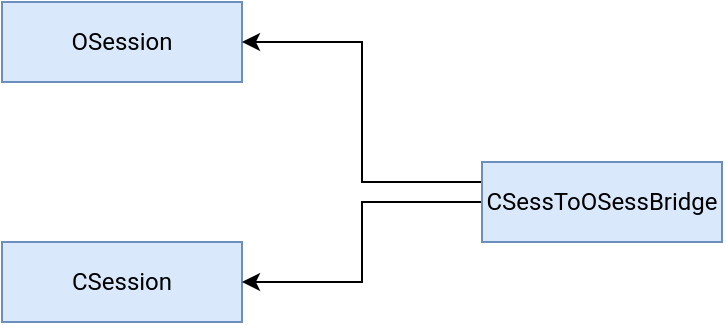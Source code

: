 <mxfile version="15.4.0" type="device"><diagram id="fsbvL60QpfTfcQN542h6" name="Page-1"><mxGraphModel dx="749" dy="556" grid="1" gridSize="10" guides="1" tooltips="1" connect="1" arrows="1" fold="1" page="1" pageScale="1" pageWidth="850" pageHeight="1100" math="0" shadow="0"><root><mxCell id="0"/><mxCell id="1" parent="0"/><mxCell id="WdEQnViUHSeQ3GMivTfN-8" value="OSession" style="rounded=0;whiteSpace=wrap;html=1;fillColor=#dae8fc;strokeColor=#6c8ebf;fontFamily=roboto;" vertex="1" parent="1"><mxGeometry x="320" y="160" width="120" height="40" as="geometry"/></mxCell><mxCell id="WdEQnViUHSeQ3GMivTfN-12" value="CSession" style="rounded=0;whiteSpace=wrap;html=1;fillColor=#dae8fc;strokeColor=#6c8ebf;fontFamily=roboto;" vertex="1" parent="1"><mxGeometry x="320" y="280" width="120" height="40" as="geometry"/></mxCell><mxCell id="WdEQnViUHSeQ3GMivTfN-14" style="edgeStyle=orthogonalEdgeStyle;rounded=0;orthogonalLoop=1;jettySize=auto;html=1;exitX=0;exitY=0.25;exitDx=0;exitDy=0;entryX=1;entryY=0.5;entryDx=0;entryDy=0;fontFamily=roboto;fontColor=default;" edge="1" parent="1" source="WdEQnViUHSeQ3GMivTfN-13" target="WdEQnViUHSeQ3GMivTfN-8"><mxGeometry relative="1" as="geometry"/></mxCell><mxCell id="WdEQnViUHSeQ3GMivTfN-15" style="edgeStyle=orthogonalEdgeStyle;rounded=0;orthogonalLoop=1;jettySize=auto;html=1;exitX=0;exitY=0.5;exitDx=0;exitDy=0;entryX=1;entryY=0.5;entryDx=0;entryDy=0;fontFamily=roboto;fontColor=default;" edge="1" parent="1" source="WdEQnViUHSeQ3GMivTfN-13" target="WdEQnViUHSeQ3GMivTfN-12"><mxGeometry relative="1" as="geometry"/></mxCell><mxCell id="WdEQnViUHSeQ3GMivTfN-13" value="CSessToOSessBridge" style="rounded=0;whiteSpace=wrap;html=1;fillColor=#dae8fc;strokeColor=#6c8ebf;fontFamily=roboto;" vertex="1" parent="1"><mxGeometry x="560" y="240" width="120" height="40" as="geometry"/></mxCell></root></mxGraphModel></diagram></mxfile>